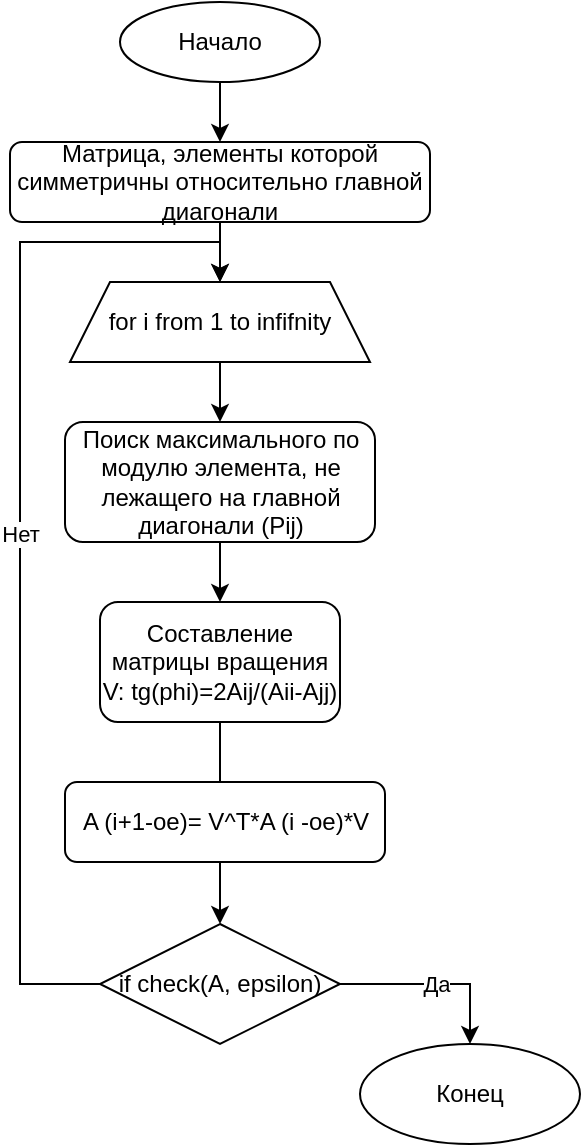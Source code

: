 <mxfile version="24.8.4">
  <diagram id="C5RBs43oDa-KdzZeNtuy" name="Page-1">
    <mxGraphModel dx="1518" dy="655" grid="1" gridSize="10" guides="1" tooltips="1" connect="1" arrows="1" fold="1" page="1" pageScale="1" pageWidth="827" pageHeight="1169" math="0" shadow="0">
      <root>
        <mxCell id="WIyWlLk6GJQsqaUBKTNV-0" />
        <mxCell id="WIyWlLk6GJQsqaUBKTNV-1" parent="WIyWlLk6GJQsqaUBKTNV-0" />
        <mxCell id="8c2F_9MwKJcloDivzRvu-9" style="edgeStyle=orthogonalEdgeStyle;rounded=0;orthogonalLoop=1;jettySize=auto;html=1;exitX=0.5;exitY=1;exitDx=0;exitDy=0;entryX=0.5;entryY=0;entryDx=0;entryDy=0;" edge="1" parent="WIyWlLk6GJQsqaUBKTNV-1" source="WIyWlLk6GJQsqaUBKTNV-3" target="8c2F_9MwKJcloDivzRvu-4">
          <mxGeometry relative="1" as="geometry" />
        </mxCell>
        <mxCell id="WIyWlLk6GJQsqaUBKTNV-3" value="Матрица, элементы которой симметричны относительно главной диагонали" style="rounded=1;whiteSpace=wrap;html=1;fontSize=12;glass=0;strokeWidth=1;shadow=0;" parent="WIyWlLk6GJQsqaUBKTNV-1" vertex="1">
          <mxGeometry x="115" y="80" width="210" height="40" as="geometry" />
        </mxCell>
        <mxCell id="8c2F_9MwKJcloDivzRvu-8" style="edgeStyle=orthogonalEdgeStyle;rounded=0;orthogonalLoop=1;jettySize=auto;html=1;" edge="1" parent="WIyWlLk6GJQsqaUBKTNV-1" source="8c2F_9MwKJcloDivzRvu-0" target="WIyWlLk6GJQsqaUBKTNV-3">
          <mxGeometry relative="1" as="geometry" />
        </mxCell>
        <mxCell id="8c2F_9MwKJcloDivzRvu-0" value="Начало" style="ellipse;whiteSpace=wrap;html=1;" vertex="1" parent="WIyWlLk6GJQsqaUBKTNV-1">
          <mxGeometry x="170" y="10" width="100" height="40" as="geometry" />
        </mxCell>
        <mxCell id="8c2F_9MwKJcloDivzRvu-11" value="" style="edgeStyle=orthogonalEdgeStyle;rounded=0;orthogonalLoop=1;jettySize=auto;html=1;" edge="1" parent="WIyWlLk6GJQsqaUBKTNV-1" source="8c2F_9MwKJcloDivzRvu-1" target="8c2F_9MwKJcloDivzRvu-2">
          <mxGeometry relative="1" as="geometry" />
        </mxCell>
        <mxCell id="8c2F_9MwKJcloDivzRvu-1" value="Поиск максимального по модулю элемента, не лежащего на главной диагонали (Pij)" style="rounded=1;whiteSpace=wrap;html=1;" vertex="1" parent="WIyWlLk6GJQsqaUBKTNV-1">
          <mxGeometry x="142.5" y="220" width="155" height="60" as="geometry" />
        </mxCell>
        <mxCell id="8c2F_9MwKJcloDivzRvu-13" value="" style="edgeStyle=orthogonalEdgeStyle;rounded=0;orthogonalLoop=1;jettySize=auto;html=1;" edge="1" parent="WIyWlLk6GJQsqaUBKTNV-1" source="8c2F_9MwKJcloDivzRvu-2" target="8c2F_9MwKJcloDivzRvu-5">
          <mxGeometry relative="1" as="geometry" />
        </mxCell>
        <mxCell id="8c2F_9MwKJcloDivzRvu-2" value="Составление матрицы вращения V: tg(phi)=2Aij/(Aii-Ajj)" style="rounded=1;whiteSpace=wrap;html=1;" vertex="1" parent="WIyWlLk6GJQsqaUBKTNV-1">
          <mxGeometry x="160" y="310" width="120" height="60" as="geometry" />
        </mxCell>
        <mxCell id="8c2F_9MwKJcloDivzRvu-3" value="A (i+1-ое)= V^T*A (i -ое)*V" style="rounded=1;whiteSpace=wrap;html=1;" vertex="1" parent="WIyWlLk6GJQsqaUBKTNV-1">
          <mxGeometry x="142.5" y="400" width="160" height="40" as="geometry" />
        </mxCell>
        <mxCell id="8c2F_9MwKJcloDivzRvu-10" value="" style="edgeStyle=orthogonalEdgeStyle;rounded=0;orthogonalLoop=1;jettySize=auto;html=1;" edge="1" parent="WIyWlLk6GJQsqaUBKTNV-1" source="8c2F_9MwKJcloDivzRvu-4" target="8c2F_9MwKJcloDivzRvu-1">
          <mxGeometry relative="1" as="geometry" />
        </mxCell>
        <mxCell id="8c2F_9MwKJcloDivzRvu-4" value="for i from 1 to infifnity" style="shape=trapezoid;perimeter=trapezoidPerimeter;whiteSpace=wrap;html=1;fixedSize=1;" vertex="1" parent="WIyWlLk6GJQsqaUBKTNV-1">
          <mxGeometry x="145" y="150" width="150" height="40" as="geometry" />
        </mxCell>
        <mxCell id="8c2F_9MwKJcloDivzRvu-15" value="Да" style="edgeStyle=orthogonalEdgeStyle;rounded=0;orthogonalLoop=1;jettySize=auto;html=1;entryX=0.5;entryY=0;entryDx=0;entryDy=0;" edge="1" parent="WIyWlLk6GJQsqaUBKTNV-1" source="8c2F_9MwKJcloDivzRvu-5" target="8c2F_9MwKJcloDivzRvu-6">
          <mxGeometry relative="1" as="geometry" />
        </mxCell>
        <mxCell id="8c2F_9MwKJcloDivzRvu-16" value="Нет" style="edgeStyle=orthogonalEdgeStyle;rounded=0;orthogonalLoop=1;jettySize=auto;html=1;exitX=0;exitY=0.5;exitDx=0;exitDy=0;entryX=0.5;entryY=0;entryDx=0;entryDy=0;" edge="1" parent="WIyWlLk6GJQsqaUBKTNV-1" source="8c2F_9MwKJcloDivzRvu-5" target="8c2F_9MwKJcloDivzRvu-4">
          <mxGeometry relative="1" as="geometry">
            <Array as="points">
              <mxPoint x="120" y="501" />
              <mxPoint x="120" y="130" />
              <mxPoint x="220" y="130" />
            </Array>
          </mxGeometry>
        </mxCell>
        <mxCell id="8c2F_9MwKJcloDivzRvu-5" value="if check(A, epsilon)" style="rhombus;whiteSpace=wrap;html=1;" vertex="1" parent="WIyWlLk6GJQsqaUBKTNV-1">
          <mxGeometry x="160" y="471" width="120" height="60" as="geometry" />
        </mxCell>
        <mxCell id="8c2F_9MwKJcloDivzRvu-6" value="Конец" style="ellipse;whiteSpace=wrap;html=1;" vertex="1" parent="WIyWlLk6GJQsqaUBKTNV-1">
          <mxGeometry x="290" y="531" width="110" height="50" as="geometry" />
        </mxCell>
      </root>
    </mxGraphModel>
  </diagram>
</mxfile>
